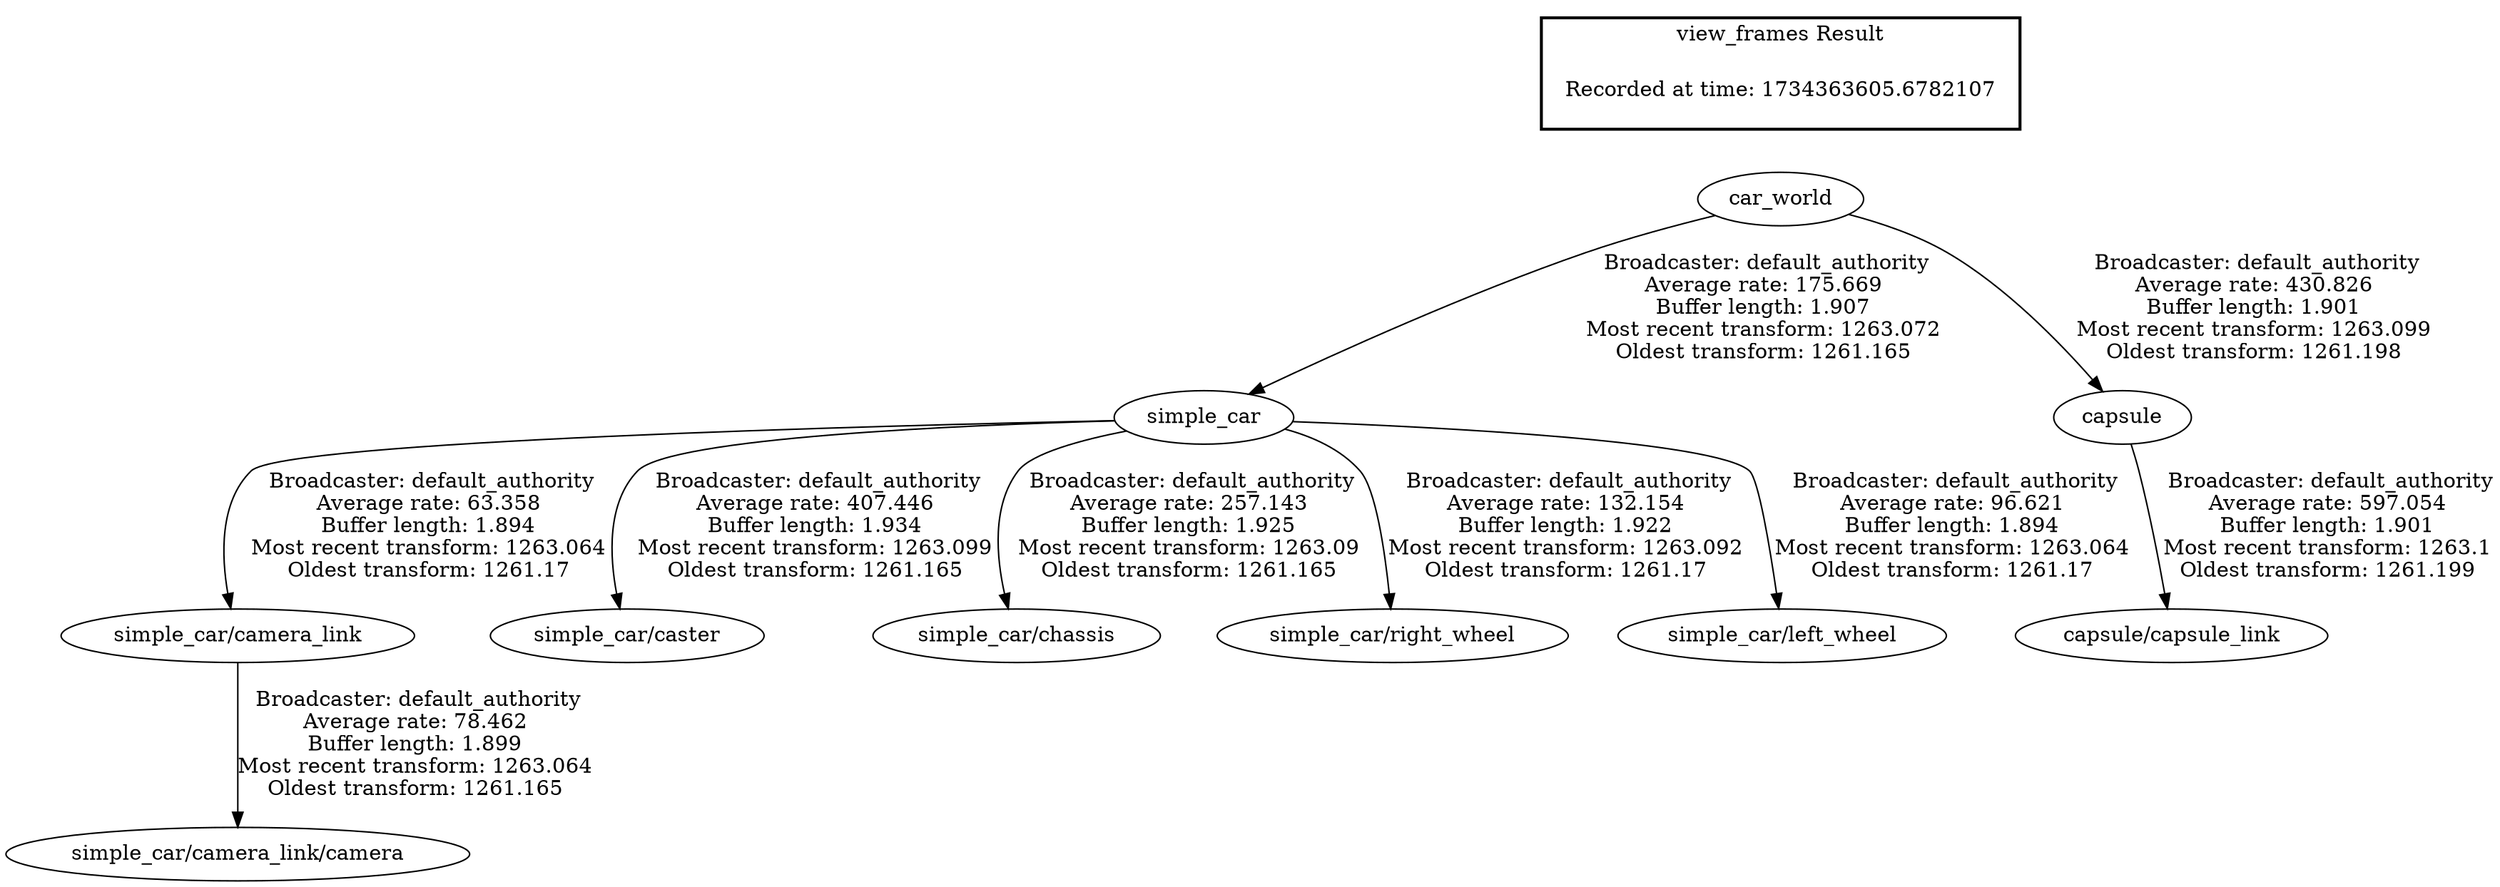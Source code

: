 digraph G {
"simple_car/camera_link" -> "simple_car/camera_link/camera"[label=" Broadcaster: default_authority\nAverage rate: 78.462\nBuffer length: 1.899\nMost recent transform: 1263.064\nOldest transform: 1261.165\n"];
"simple_car" -> "simple_car/camera_link"[label=" Broadcaster: default_authority\nAverage rate: 63.358\nBuffer length: 1.894\nMost recent transform: 1263.064\nOldest transform: 1261.17\n"];
"simple_car" -> "simple_car/caster"[label=" Broadcaster: default_authority\nAverage rate: 407.446\nBuffer length: 1.934\nMost recent transform: 1263.099\nOldest transform: 1261.165\n"];
"car_world" -> "simple_car"[label=" Broadcaster: default_authority\nAverage rate: 175.669\nBuffer length: 1.907\nMost recent transform: 1263.072\nOldest transform: 1261.165\n"];
"simple_car" -> "simple_car/chassis"[label=" Broadcaster: default_authority\nAverage rate: 257.143\nBuffer length: 1.925\nMost recent transform: 1263.09\nOldest transform: 1261.165\n"];
"simple_car" -> "simple_car/right_wheel"[label=" Broadcaster: default_authority\nAverage rate: 132.154\nBuffer length: 1.922\nMost recent transform: 1263.092\nOldest transform: 1261.17\n"];
"simple_car" -> "simple_car/left_wheel"[label=" Broadcaster: default_authority\nAverage rate: 96.621\nBuffer length: 1.894\nMost recent transform: 1263.064\nOldest transform: 1261.17\n"];
"car_world" -> "capsule"[label=" Broadcaster: default_authority\nAverage rate: 430.826\nBuffer length: 1.901\nMost recent transform: 1263.099\nOldest transform: 1261.198\n"];
"capsule" -> "capsule/capsule_link"[label=" Broadcaster: default_authority\nAverage rate: 597.054\nBuffer length: 1.901\nMost recent transform: 1263.1\nOldest transform: 1261.199\n"];
edge [style=invis];
 subgraph cluster_legend { style=bold; color=black; label ="view_frames Result";
"Recorded at time: 1734363605.6782107"[ shape=plaintext ] ;
}->"car_world";
}